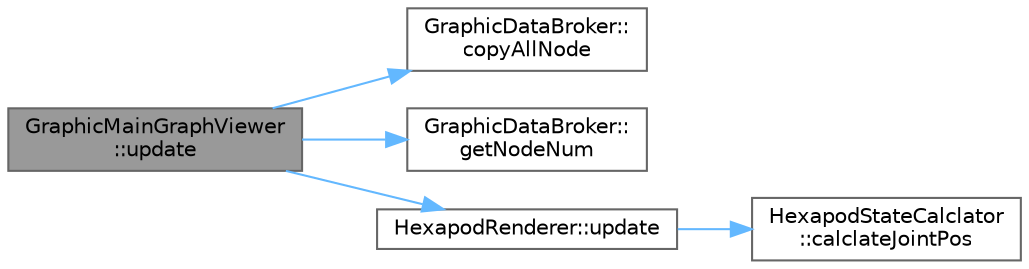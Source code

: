 digraph "GraphicMainGraphViewer::update"
{
 // LATEX_PDF_SIZE
  bgcolor="transparent";
  edge [fontname=Helvetica,fontsize=10,labelfontname=Helvetica,labelfontsize=10];
  node [fontname=Helvetica,fontsize=10,shape=box,height=0.2,width=0.4];
  rankdir="LR";
  Node1 [id="Node000001",label="GraphicMainGraphViewer\l::update",height=0.2,width=0.4,color="gray40", fillcolor="grey60", style="filled", fontcolor="black",tooltip="描画画面の更新を行う．純粋仮想関数のため，継承先では必ずoverrideする必要がある．"];
  Node1 -> Node2 [id="edge1_Node000001_Node000002",color="steelblue1",style="solid",tooltip=" "];
  Node2 [id="Node000002",label="GraphicDataBroker::\lcopyAllNode",height=0.2,width=0.4,color="grey40", fillcolor="white", style="filled",URL="$class_graphic_data_broker.html#a880ff0bb3c2e511a4dc2da85bfd6081f",tooltip="ノードの集合をvectorを用いて参照渡しする．全データをコピーする．"];
  Node1 -> Node3 [id="edge2_Node000001_Node000003",color="steelblue1",style="solid",tooltip=" "];
  Node3 [id="Node000003",label="GraphicDataBroker::\lgetNodeNum",height=0.2,width=0.4,color="grey40", fillcolor="white", style="filled",URL="$class_graphic_data_broker.html#a26f41abf3764375ce605de858038485e",tooltip="セットされているノードの数を返す．"];
  Node1 -> Node4 [id="edge3_Node000001_Node000004",color="steelblue1",style="solid",tooltip=" "];
  Node4 [id="Node000004",label="HexapodRenderer::update",height=0.2,width=0.4,color="grey40", fillcolor="white", style="filled",URL="$class_hexapod_renderer.html#ad2973f80965df8a61bc5edf8e1b144cc",tooltip="ロボットの状態を更新する．"];
  Node4 -> Node5 [id="edge4_Node000004_Node000005",color="steelblue1",style="solid",tooltip=" "];
  Node5 [id="Node000005",label="HexapodStateCalclator\l::calclateJointPos",height=0.2,width=0.4,color="grey40", fillcolor="white", style="filled",URL="$class_hexapod_state_calclator.html#ab7061397f796eec14959072beee21526",tooltip="ノードの情報は現在の脚位置と重心位置しか持たないので，ジョイントがどこにあるかが分からない．よってこの関数で計算する．  三角関数を多く使用するので，計算量が多い．"];
}
